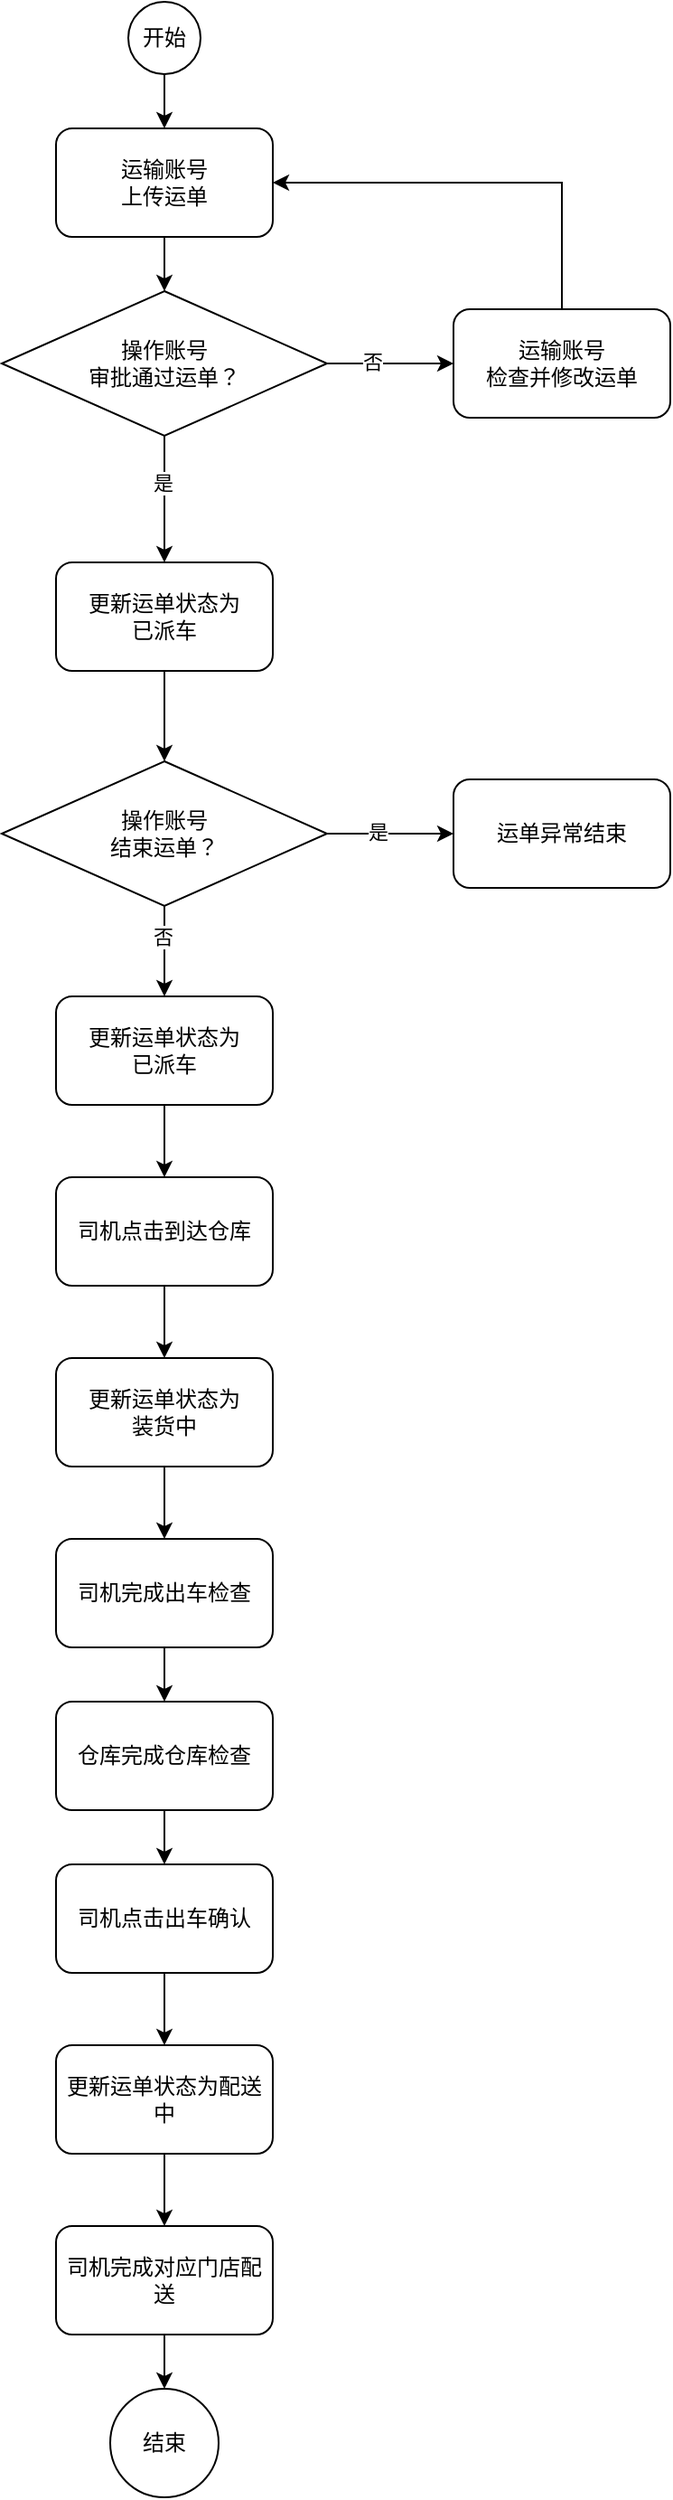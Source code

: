 <mxfile version="16.6.5" type="github">
  <diagram id="UYQM8k9BAfUQGdm0cOYp" name="Page-1">
    <mxGraphModel dx="1673" dy="934" grid="1" gridSize="10" guides="1" tooltips="1" connect="1" arrows="1" fold="1" page="1" pageScale="1" pageWidth="827" pageHeight="1169" math="0" shadow="0">
      <root>
        <mxCell id="0" />
        <mxCell id="1" parent="0" />
        <mxCell id="9ukCY4lSf7fetdGuu3V2-5" style="edgeStyle=orthogonalEdgeStyle;rounded=0;orthogonalLoop=1;jettySize=auto;html=1;exitX=0.5;exitY=1;exitDx=0;exitDy=0;entryX=0.5;entryY=0;entryDx=0;entryDy=0;" parent="1" source="9ukCY4lSf7fetdGuu3V2-1" target="9ukCY4lSf7fetdGuu3V2-2" edge="1">
          <mxGeometry relative="1" as="geometry" />
        </mxCell>
        <mxCell id="9ukCY4lSf7fetdGuu3V2-1" value="开始" style="ellipse;whiteSpace=wrap;html=1;aspect=fixed;" parent="1" vertex="1">
          <mxGeometry x="270" y="60" width="40" height="40" as="geometry" />
        </mxCell>
        <mxCell id="9ukCY4lSf7fetdGuu3V2-4" style="edgeStyle=orthogonalEdgeStyle;rounded=0;orthogonalLoop=1;jettySize=auto;html=1;exitX=0.5;exitY=1;exitDx=0;exitDy=0;entryX=0.5;entryY=0;entryDx=0;entryDy=0;" parent="1" source="9ukCY4lSf7fetdGuu3V2-2" target="9ukCY4lSf7fetdGuu3V2-3" edge="1">
          <mxGeometry relative="1" as="geometry" />
        </mxCell>
        <mxCell id="9ukCY4lSf7fetdGuu3V2-2" value="运输账号&lt;br&gt;上传运单" style="rounded=1;whiteSpace=wrap;html=1;" parent="1" vertex="1">
          <mxGeometry x="230" y="130" width="120" height="60" as="geometry" />
        </mxCell>
        <mxCell id="9ukCY4lSf7fetdGuu3V2-9" style="edgeStyle=orthogonalEdgeStyle;rounded=0;orthogonalLoop=1;jettySize=auto;html=1;exitX=0.5;exitY=1;exitDx=0;exitDy=0;entryX=0.5;entryY=0;entryDx=0;entryDy=0;" parent="1" source="9ukCY4lSf7fetdGuu3V2-3" target="9ukCY4lSf7fetdGuu3V2-8" edge="1">
          <mxGeometry relative="1" as="geometry" />
        </mxCell>
        <mxCell id="9ukCY4lSf7fetdGuu3V2-10" value="是" style="edgeLabel;html=1;align=center;verticalAlign=middle;resizable=0;points=[];" parent="9ukCY4lSf7fetdGuu3V2-9" vertex="1" connectable="0">
          <mxGeometry x="-0.275" y="-1" relative="1" as="geometry">
            <mxPoint as="offset" />
          </mxGeometry>
        </mxCell>
        <mxCell id="9ukCY4lSf7fetdGuu3V2-13" style="edgeStyle=orthogonalEdgeStyle;rounded=0;orthogonalLoop=1;jettySize=auto;html=1;exitX=1;exitY=0.5;exitDx=0;exitDy=0;entryX=0;entryY=0.5;entryDx=0;entryDy=0;" parent="1" source="9ukCY4lSf7fetdGuu3V2-3" target="9ukCY4lSf7fetdGuu3V2-12" edge="1">
          <mxGeometry relative="1" as="geometry" />
        </mxCell>
        <mxCell id="9ukCY4lSf7fetdGuu3V2-15" value="否" style="edgeLabel;html=1;align=center;verticalAlign=middle;resizable=0;points=[];" parent="9ukCY4lSf7fetdGuu3V2-13" vertex="1" connectable="0">
          <mxGeometry x="-0.29" y="1" relative="1" as="geometry">
            <mxPoint as="offset" />
          </mxGeometry>
        </mxCell>
        <mxCell id="9ukCY4lSf7fetdGuu3V2-3" value="操作账号&lt;br&gt;审批通过运单？" style="rhombus;whiteSpace=wrap;html=1;" parent="1" vertex="1">
          <mxGeometry x="200" y="220" width="180" height="80" as="geometry" />
        </mxCell>
        <mxCell id="9ukCY4lSf7fetdGuu3V2-17" style="edgeStyle=orthogonalEdgeStyle;rounded=0;orthogonalLoop=1;jettySize=auto;html=1;exitX=0.5;exitY=1;exitDx=0;exitDy=0;entryX=0.5;entryY=0;entryDx=0;entryDy=0;" parent="1" source="9ukCY4lSf7fetdGuu3V2-8" target="9ukCY4lSf7fetdGuu3V2-16" edge="1">
          <mxGeometry relative="1" as="geometry" />
        </mxCell>
        <mxCell id="9ukCY4lSf7fetdGuu3V2-8" value="更新运单状态为&lt;br&gt;已派车" style="rounded=1;whiteSpace=wrap;html=1;" parent="1" vertex="1">
          <mxGeometry x="230" y="370" width="120" height="60" as="geometry" />
        </mxCell>
        <mxCell id="9ukCY4lSf7fetdGuu3V2-14" style="edgeStyle=orthogonalEdgeStyle;rounded=0;orthogonalLoop=1;jettySize=auto;html=1;exitX=0.5;exitY=0;exitDx=0;exitDy=0;entryX=1;entryY=0.5;entryDx=0;entryDy=0;" parent="1" source="9ukCY4lSf7fetdGuu3V2-12" target="9ukCY4lSf7fetdGuu3V2-2" edge="1">
          <mxGeometry relative="1" as="geometry" />
        </mxCell>
        <mxCell id="9ukCY4lSf7fetdGuu3V2-12" value="运输账号&lt;br&gt;检查并修改运单" style="rounded=1;whiteSpace=wrap;html=1;" parent="1" vertex="1">
          <mxGeometry x="450" y="230" width="120" height="60" as="geometry" />
        </mxCell>
        <mxCell id="9ukCY4lSf7fetdGuu3V2-19" style="edgeStyle=orthogonalEdgeStyle;rounded=0;orthogonalLoop=1;jettySize=auto;html=1;exitX=1;exitY=0.5;exitDx=0;exitDy=0;entryX=0;entryY=0.5;entryDx=0;entryDy=0;" parent="1" source="9ukCY4lSf7fetdGuu3V2-16" target="9ukCY4lSf7fetdGuu3V2-18" edge="1">
          <mxGeometry relative="1" as="geometry" />
        </mxCell>
        <mxCell id="9ukCY4lSf7fetdGuu3V2-22" value="是" style="edgeLabel;html=1;align=center;verticalAlign=middle;resizable=0;points=[];" parent="9ukCY4lSf7fetdGuu3V2-19" vertex="1" connectable="0">
          <mxGeometry x="-0.193" y="1" relative="1" as="geometry">
            <mxPoint as="offset" />
          </mxGeometry>
        </mxCell>
        <mxCell id="9ukCY4lSf7fetdGuu3V2-21" style="edgeStyle=orthogonalEdgeStyle;rounded=0;orthogonalLoop=1;jettySize=auto;html=1;exitX=0.5;exitY=1;exitDx=0;exitDy=0;entryX=0.5;entryY=0;entryDx=0;entryDy=0;" parent="1" source="9ukCY4lSf7fetdGuu3V2-16" target="9ukCY4lSf7fetdGuu3V2-20" edge="1">
          <mxGeometry relative="1" as="geometry" />
        </mxCell>
        <mxCell id="9ukCY4lSf7fetdGuu3V2-23" value="否" style="edgeLabel;html=1;align=center;verticalAlign=middle;resizable=0;points=[];" parent="9ukCY4lSf7fetdGuu3V2-21" vertex="1" connectable="0">
          <mxGeometry x="-0.344" y="-1" relative="1" as="geometry">
            <mxPoint as="offset" />
          </mxGeometry>
        </mxCell>
        <mxCell id="9ukCY4lSf7fetdGuu3V2-16" value="操作账号&lt;br&gt;结束运单？" style="rhombus;whiteSpace=wrap;html=1;" parent="1" vertex="1">
          <mxGeometry x="200" y="480" width="180" height="80" as="geometry" />
        </mxCell>
        <mxCell id="9ukCY4lSf7fetdGuu3V2-18" value="运单异常结束" style="rounded=1;whiteSpace=wrap;html=1;" parent="1" vertex="1">
          <mxGeometry x="450" y="490" width="120" height="60" as="geometry" />
        </mxCell>
        <mxCell id="9ukCY4lSf7fetdGuu3V2-25" style="edgeStyle=orthogonalEdgeStyle;rounded=0;orthogonalLoop=1;jettySize=auto;html=1;exitX=0.5;exitY=1;exitDx=0;exitDy=0;entryX=0.5;entryY=0;entryDx=0;entryDy=0;" parent="1" source="9ukCY4lSf7fetdGuu3V2-20" target="9ukCY4lSf7fetdGuu3V2-24" edge="1">
          <mxGeometry relative="1" as="geometry" />
        </mxCell>
        <mxCell id="9ukCY4lSf7fetdGuu3V2-20" value="更新运单状态为&lt;br&gt;已派车" style="rounded=1;whiteSpace=wrap;html=1;" parent="1" vertex="1">
          <mxGeometry x="230" y="610" width="120" height="60" as="geometry" />
        </mxCell>
        <mxCell id="9ukCY4lSf7fetdGuu3V2-28" style="edgeStyle=orthogonalEdgeStyle;rounded=0;orthogonalLoop=1;jettySize=auto;html=1;exitX=0.5;exitY=1;exitDx=0;exitDy=0;entryX=0.5;entryY=0;entryDx=0;entryDy=0;" parent="1" source="9ukCY4lSf7fetdGuu3V2-24" target="9ukCY4lSf7fetdGuu3V2-30" edge="1">
          <mxGeometry relative="1" as="geometry">
            <mxPoint x="290" y="800" as="targetPoint" />
          </mxGeometry>
        </mxCell>
        <mxCell id="9ukCY4lSf7fetdGuu3V2-24" value="司机点击到达仓库" style="rounded=1;whiteSpace=wrap;html=1;" parent="1" vertex="1">
          <mxGeometry x="230" y="710" width="120" height="60" as="geometry" />
        </mxCell>
        <mxCell id="9ukCY4lSf7fetdGuu3V2-32" style="edgeStyle=orthogonalEdgeStyle;rounded=0;orthogonalLoop=1;jettySize=auto;html=1;exitX=0.5;exitY=1;exitDx=0;exitDy=0;entryX=0.5;entryY=0;entryDx=0;entryDy=0;" parent="1" source="9ukCY4lSf7fetdGuu3V2-30" target="9ukCY4lSf7fetdGuu3V2-31" edge="1">
          <mxGeometry relative="1" as="geometry" />
        </mxCell>
        <mxCell id="9ukCY4lSf7fetdGuu3V2-30" value="更新运单状态为&lt;br&gt;装货中" style="rounded=1;whiteSpace=wrap;html=1;" parent="1" vertex="1">
          <mxGeometry x="230" y="810" width="120" height="60" as="geometry" />
        </mxCell>
        <mxCell id="9ukCY4lSf7fetdGuu3V2-34" style="edgeStyle=orthogonalEdgeStyle;rounded=0;orthogonalLoop=1;jettySize=auto;html=1;exitX=0.5;exitY=1;exitDx=0;exitDy=0;entryX=0.5;entryY=0;entryDx=0;entryDy=0;" parent="1" source="9ukCY4lSf7fetdGuu3V2-31" target="9ukCY4lSf7fetdGuu3V2-33" edge="1">
          <mxGeometry relative="1" as="geometry" />
        </mxCell>
        <mxCell id="9ukCY4lSf7fetdGuu3V2-31" value="司机完成出车检查" style="rounded=1;whiteSpace=wrap;html=1;" parent="1" vertex="1">
          <mxGeometry x="230" y="910" width="120" height="60" as="geometry" />
        </mxCell>
        <mxCell id="9ukCY4lSf7fetdGuu3V2-36" style="edgeStyle=orthogonalEdgeStyle;rounded=0;orthogonalLoop=1;jettySize=auto;html=1;exitX=0.5;exitY=1;exitDx=0;exitDy=0;entryX=0.5;entryY=0;entryDx=0;entryDy=0;" parent="1" source="9ukCY4lSf7fetdGuu3V2-33" target="9ukCY4lSf7fetdGuu3V2-35" edge="1">
          <mxGeometry relative="1" as="geometry" />
        </mxCell>
        <mxCell id="9ukCY4lSf7fetdGuu3V2-33" value="仓库完成仓库检查" style="rounded=1;whiteSpace=wrap;html=1;" parent="1" vertex="1">
          <mxGeometry x="230" y="1000" width="120" height="60" as="geometry" />
        </mxCell>
        <mxCell id="-bpB9PPHDUYLLvOCknQJ-2" style="edgeStyle=orthogonalEdgeStyle;rounded=0;orthogonalLoop=1;jettySize=auto;html=1;exitX=0.5;exitY=1;exitDx=0;exitDy=0;entryX=0.5;entryY=0;entryDx=0;entryDy=0;" edge="1" parent="1" source="9ukCY4lSf7fetdGuu3V2-35" target="-bpB9PPHDUYLLvOCknQJ-1">
          <mxGeometry relative="1" as="geometry" />
        </mxCell>
        <mxCell id="9ukCY4lSf7fetdGuu3V2-35" value="司机点击出车确认" style="rounded=1;whiteSpace=wrap;html=1;" parent="1" vertex="1">
          <mxGeometry x="230" y="1090" width="120" height="60" as="geometry" />
        </mxCell>
        <mxCell id="-bpB9PPHDUYLLvOCknQJ-4" style="edgeStyle=orthogonalEdgeStyle;rounded=0;orthogonalLoop=1;jettySize=auto;html=1;exitX=0.5;exitY=1;exitDx=0;exitDy=0;entryX=0.5;entryY=0;entryDx=0;entryDy=0;" edge="1" parent="1" source="-bpB9PPHDUYLLvOCknQJ-1" target="-bpB9PPHDUYLLvOCknQJ-3">
          <mxGeometry relative="1" as="geometry" />
        </mxCell>
        <mxCell id="-bpB9PPHDUYLLvOCknQJ-1" value="更新运单状态为配送中" style="rounded=1;whiteSpace=wrap;html=1;" vertex="1" parent="1">
          <mxGeometry x="230" y="1190" width="120" height="60" as="geometry" />
        </mxCell>
        <mxCell id="-bpB9PPHDUYLLvOCknQJ-6" style="edgeStyle=orthogonalEdgeStyle;rounded=0;orthogonalLoop=1;jettySize=auto;html=1;exitX=0.5;exitY=1;exitDx=0;exitDy=0;" edge="1" parent="1" source="-bpB9PPHDUYLLvOCknQJ-3" target="-bpB9PPHDUYLLvOCknQJ-5">
          <mxGeometry relative="1" as="geometry" />
        </mxCell>
        <mxCell id="-bpB9PPHDUYLLvOCknQJ-3" value="司机完成对应门店配送" style="rounded=1;whiteSpace=wrap;html=1;" vertex="1" parent="1">
          <mxGeometry x="230" y="1290" width="120" height="60" as="geometry" />
        </mxCell>
        <mxCell id="-bpB9PPHDUYLLvOCknQJ-5" value="结束" style="ellipse;whiteSpace=wrap;html=1;aspect=fixed;" vertex="1" parent="1">
          <mxGeometry x="260" y="1380" width="60" height="60" as="geometry" />
        </mxCell>
      </root>
    </mxGraphModel>
  </diagram>
</mxfile>
